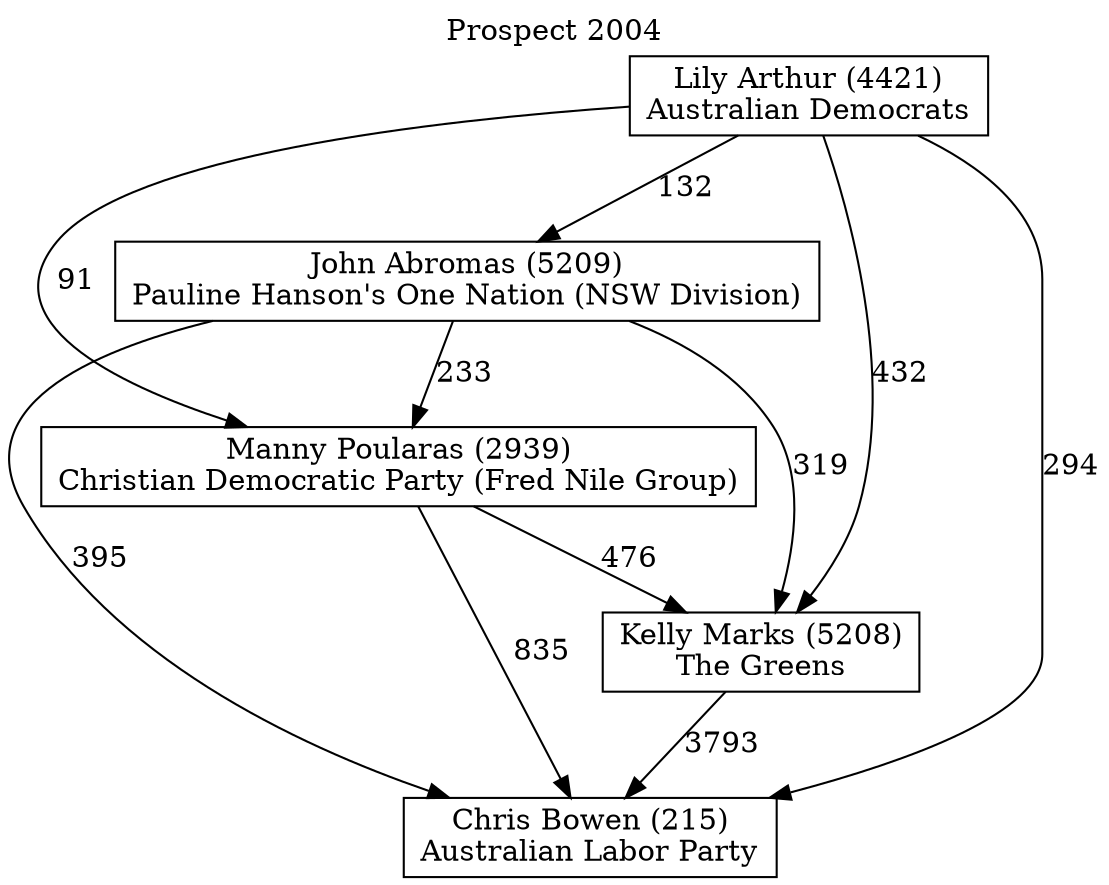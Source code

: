 // House preference flow
digraph "Chris Bowen (215)_Prospect_2004" {
	graph [label="Prospect 2004" labelloc=t mclimit=10]
	node [shape=box]
	"Chris Bowen (215)" [label="Chris Bowen (215)
Australian Labor Party"]
	"Kelly Marks (5208)" [label="Kelly Marks (5208)
The Greens"]
	"Manny Poularas (2939)" [label="Manny Poularas (2939)
Christian Democratic Party (Fred Nile Group)"]
	"John Abromas (5209)" [label="John Abromas (5209)
Pauline Hanson's One Nation (NSW Division)"]
	"Lily Arthur (4421)" [label="Lily Arthur (4421)
Australian Democrats"]
	"Kelly Marks (5208)" -> "Chris Bowen (215)" [label=3793]
	"Manny Poularas (2939)" -> "Kelly Marks (5208)" [label=476]
	"John Abromas (5209)" -> "Manny Poularas (2939)" [label=233]
	"Lily Arthur (4421)" -> "John Abromas (5209)" [label=132]
	"Manny Poularas (2939)" -> "Chris Bowen (215)" [label=835]
	"John Abromas (5209)" -> "Chris Bowen (215)" [label=395]
	"Lily Arthur (4421)" -> "Chris Bowen (215)" [label=294]
	"Lily Arthur (4421)" -> "Manny Poularas (2939)" [label=91]
	"John Abromas (5209)" -> "Kelly Marks (5208)" [label=319]
	"Lily Arthur (4421)" -> "Kelly Marks (5208)" [label=432]
}
